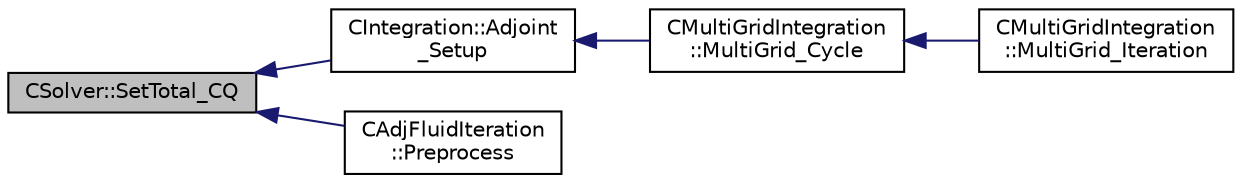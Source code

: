 digraph "CSolver::SetTotal_CQ"
{
  edge [fontname="Helvetica",fontsize="10",labelfontname="Helvetica",labelfontsize="10"];
  node [fontname="Helvetica",fontsize="10",shape=record];
  rankdir="LR";
  Node5299 [label="CSolver::SetTotal_CQ",height=0.2,width=0.4,color="black", fillcolor="grey75", style="filled", fontcolor="black"];
  Node5299 -> Node5300 [dir="back",color="midnightblue",fontsize="10",style="solid",fontname="Helvetica"];
  Node5300 [label="CIntegration::Adjoint\l_Setup",height=0.2,width=0.4,color="black", fillcolor="white", style="filled",URL="$class_c_integration.html#a0cfcbd2a4cc2d7dc3914b2129fe18d00",tooltip="Initialize the adjoint solution using the primal problem. "];
  Node5300 -> Node5301 [dir="back",color="midnightblue",fontsize="10",style="solid",fontname="Helvetica"];
  Node5301 [label="CMultiGridIntegration\l::MultiGrid_Cycle",height=0.2,width=0.4,color="black", fillcolor="white", style="filled",URL="$class_c_multi_grid_integration.html#aa9a52a00a3417c465307ae6aea035f41",tooltip="Perform a Full-Approximation Storage (FAS) Multigrid. "];
  Node5301 -> Node5302 [dir="back",color="midnightblue",fontsize="10",style="solid",fontname="Helvetica"];
  Node5302 [label="CMultiGridIntegration\l::MultiGrid_Iteration",height=0.2,width=0.4,color="black", fillcolor="white", style="filled",URL="$class_c_multi_grid_integration.html#af0b4014222a37402257b735d2ca32a81",tooltip="This subroutine calls the MultiGrid_Cycle and also prepare the multigrid levels and the monitoring..."];
  Node5299 -> Node5303 [dir="back",color="midnightblue",fontsize="10",style="solid",fontname="Helvetica"];
  Node5303 [label="CAdjFluidIteration\l::Preprocess",height=0.2,width=0.4,color="black", fillcolor="white", style="filled",URL="$class_c_adj_fluid_iteration.html#a2b839162ab9de9dfaed616c069804139",tooltip="Preprocessing to prepare for an iteration of the physics. "];
}
